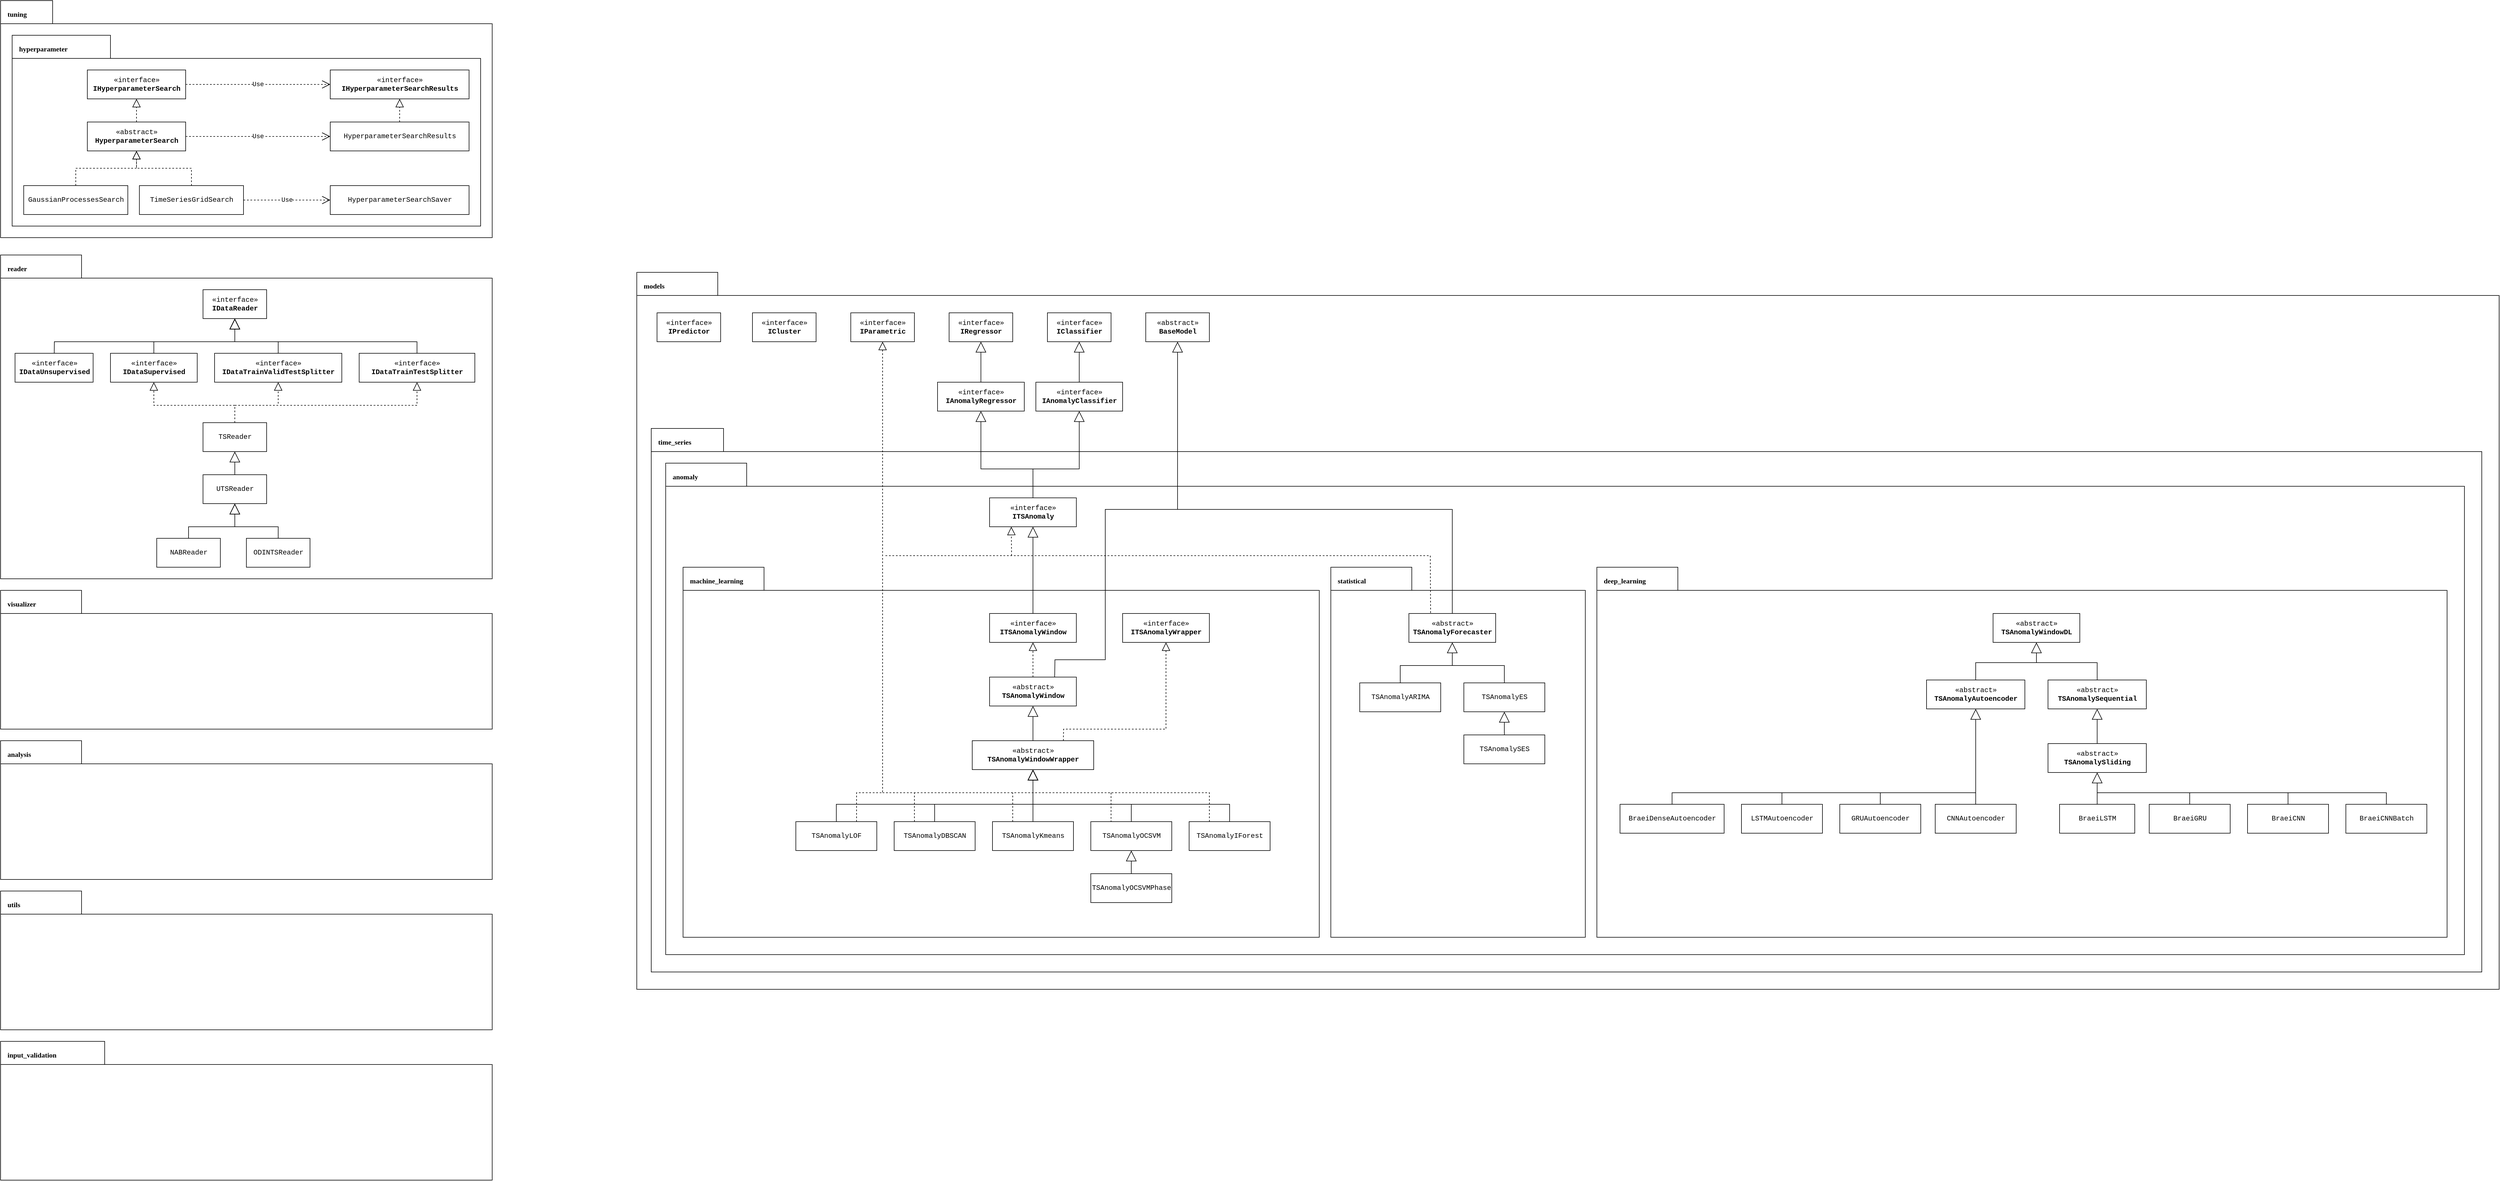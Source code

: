 <mxfile version="16.5.1" type="device"><diagram id="C5RBs43oDa-KdzZeNtuy" name="General"><mxGraphModel dx="3555" dy="2163" grid="1" gridSize="10" guides="1" tooltips="1" connect="1" arrows="1" fold="1" page="1" pageScale="1" pageWidth="4500" pageHeight="1100" math="0" shadow="0"><root><mxCell id="WIyWlLk6GJQsqaUBKTNV-0"/><mxCell id="WIyWlLk6GJQsqaUBKTNV-1" parent="WIyWlLk6GJQsqaUBKTNV-0"/><mxCell id="CeTVuAWXdFsgBqQH2Qt4-2" value="reader" style="shape=folder;fontStyle=1;spacingTop=10;tabWidth=140;tabHeight=40;tabPosition=left;html=1;flipH=0;flipV=0;shadow=0;align=left;verticalAlign=top;spacingLeft=10;fontFamily=Consolas;" vertex="1" parent="WIyWlLk6GJQsqaUBKTNV-1"><mxGeometry x="80" y="550" width="850" height="560" as="geometry"/></mxCell><mxCell id="CeTVuAWXdFsgBqQH2Qt4-3" value="tuning" style="shape=folder;fontStyle=1;spacingTop=10;tabWidth=90;tabHeight=40;tabPosition=left;html=1;flipH=0;flipV=0;shadow=0;align=left;verticalAlign=top;spacingLeft=10;fontFamily=Consolas;" vertex="1" parent="WIyWlLk6GJQsqaUBKTNV-1"><mxGeometry x="80" y="110" width="850" height="410" as="geometry"/></mxCell><mxCell id="CeTVuAWXdFsgBqQH2Qt4-4" value="hyperparameter" style="shape=folder;fontStyle=1;spacingTop=10;tabWidth=170;tabHeight=40;tabPosition=left;html=1;flipH=0;flipV=0;shadow=0;align=left;verticalAlign=top;spacingLeft=10;fontFamily=Consolas;" vertex="1" parent="WIyWlLk6GJQsqaUBKTNV-1"><mxGeometry x="100" y="170" width="810" height="330" as="geometry"/></mxCell><mxCell id="CeTVuAWXdFsgBqQH2Qt4-15" value="HyperparameterSearchResults" style="html=1;shadow=0;fontFamily=Courier New;" vertex="1" parent="WIyWlLk6GJQsqaUBKTNV-1"><mxGeometry x="650" y="320" width="240" height="50" as="geometry"/></mxCell><mxCell id="CeTVuAWXdFsgBqQH2Qt4-16" value="«interface»&lt;br&gt;&lt;b&gt;IHyperparameterSearch&lt;/b&gt;" style="html=1;shadow=0;fontFamily=Courier New;" vertex="1" parent="WIyWlLk6GJQsqaUBKTNV-1"><mxGeometry x="230" y="230" width="170" height="50" as="geometry"/></mxCell><mxCell id="CeTVuAWXdFsgBqQH2Qt4-17" value="«abstract»&lt;br&gt;&lt;b&gt;HyperparameterSearch&lt;/b&gt;" style="html=1;shadow=0;fontFamily=Courier New;" vertex="1" parent="WIyWlLk6GJQsqaUBKTNV-1"><mxGeometry x="230" y="320" width="170" height="50" as="geometry"/></mxCell><mxCell id="CeTVuAWXdFsgBqQH2Qt4-18" value="" style="endArrow=block;dashed=1;endFill=0;endSize=12;html=1;rounded=0;fontFamily=Courier New;entryX=0.5;entryY=1;entryDx=0;entryDy=0;exitX=0.5;exitY=0;exitDx=0;exitDy=0;" edge="1" parent="WIyWlLk6GJQsqaUBKTNV-1" source="CeTVuAWXdFsgBqQH2Qt4-17" target="CeTVuAWXdFsgBqQH2Qt4-16"><mxGeometry width="160" relative="1" as="geometry"><mxPoint x="385" y="340" as="sourcePoint"/><mxPoint x="545" y="340" as="targetPoint"/></mxGeometry></mxCell><mxCell id="CeTVuAWXdFsgBqQH2Qt4-19" value="«interface»&lt;br&gt;&lt;b&gt;IHyperparameterSearchResults&lt;/b&gt;" style="html=1;shadow=0;fontFamily=Courier New;" vertex="1" parent="WIyWlLk6GJQsqaUBKTNV-1"><mxGeometry x="650" y="230" width="240" height="50" as="geometry"/></mxCell><mxCell id="CeTVuAWXdFsgBqQH2Qt4-20" value="Use" style="endArrow=open;endSize=12;dashed=1;html=1;rounded=0;fontFamily=Courier New;exitX=1;exitY=0.5;exitDx=0;exitDy=0;entryX=0;entryY=0.5;entryDx=0;entryDy=0;" edge="1" parent="WIyWlLk6GJQsqaUBKTNV-1" source="CeTVuAWXdFsgBqQH2Qt4-17" target="CeTVuAWXdFsgBqQH2Qt4-15"><mxGeometry width="160" relative="1" as="geometry"><mxPoint x="555" y="310" as="sourcePoint"/><mxPoint x="715" y="310" as="targetPoint"/></mxGeometry></mxCell><mxCell id="CeTVuAWXdFsgBqQH2Qt4-21" value="Use" style="endArrow=open;endSize=12;dashed=1;html=1;rounded=0;fontFamily=Courier New;exitX=1;exitY=0.5;exitDx=0;exitDy=0;entryX=0;entryY=0.5;entryDx=0;entryDy=0;" edge="1" parent="WIyWlLk6GJQsqaUBKTNV-1" source="CeTVuAWXdFsgBqQH2Qt4-16" target="CeTVuAWXdFsgBqQH2Qt4-19"><mxGeometry width="160" relative="1" as="geometry"><mxPoint x="555" y="310" as="sourcePoint"/><mxPoint x="715" y="310" as="targetPoint"/></mxGeometry></mxCell><mxCell id="CeTVuAWXdFsgBqQH2Qt4-22" value="" style="endArrow=block;dashed=1;endFill=0;endSize=12;html=1;rounded=0;fontFamily=Courier New;entryX=0.5;entryY=1;entryDx=0;entryDy=0;exitX=0.5;exitY=0;exitDx=0;exitDy=0;" edge="1" parent="WIyWlLk6GJQsqaUBKTNV-1" source="CeTVuAWXdFsgBqQH2Qt4-15" target="CeTVuAWXdFsgBqQH2Qt4-19"><mxGeometry width="160" relative="1" as="geometry"><mxPoint x="550" y="300" as="sourcePoint"/><mxPoint x="710" y="300" as="targetPoint"/></mxGeometry></mxCell><mxCell id="CeTVuAWXdFsgBqQH2Qt4-23" value="TimeSeriesGridSearch" style="html=1;shadow=0;fontFamily=Courier New;" vertex="1" parent="WIyWlLk6GJQsqaUBKTNV-1"><mxGeometry x="320" y="430" width="180" height="50" as="geometry"/></mxCell><mxCell id="CeTVuAWXdFsgBqQH2Qt4-24" value="GaussianProcessesSearch" style="html=1;shadow=0;fontFamily=Courier New;" vertex="1" parent="WIyWlLk6GJQsqaUBKTNV-1"><mxGeometry x="120" y="430" width="180" height="50" as="geometry"/></mxCell><mxCell id="CeTVuAWXdFsgBqQH2Qt4-25" value="" style="endArrow=block;dashed=1;endFill=0;endSize=12;html=1;rounded=0;fontFamily=Courier New;entryX=0.5;entryY=1;entryDx=0;entryDy=0;exitX=0.5;exitY=0;exitDx=0;exitDy=0;" edge="1" parent="WIyWlLk6GJQsqaUBKTNV-1" source="CeTVuAWXdFsgBqQH2Qt4-24" target="CeTVuAWXdFsgBqQH2Qt4-17"><mxGeometry width="160" relative="1" as="geometry"><mxPoint x="420" y="290" as="sourcePoint"/><mxPoint x="580" y="290" as="targetPoint"/><Array as="points"><mxPoint x="210" y="400"/><mxPoint x="315" y="400"/></Array></mxGeometry></mxCell><mxCell id="CeTVuAWXdFsgBqQH2Qt4-27" value="" style="endArrow=block;dashed=1;endFill=0;endSize=12;html=1;rounded=0;fontFamily=Courier New;entryX=0.5;entryY=1;entryDx=0;entryDy=0;exitX=0.5;exitY=0;exitDx=0;exitDy=0;" edge="1" parent="WIyWlLk6GJQsqaUBKTNV-1" source="CeTVuAWXdFsgBqQH2Qt4-23" target="CeTVuAWXdFsgBqQH2Qt4-17"><mxGeometry width="160" relative="1" as="geometry"><mxPoint x="420" y="290" as="sourcePoint"/><mxPoint x="580" y="290" as="targetPoint"/><Array as="points"><mxPoint x="410" y="400"/><mxPoint x="315" y="400"/></Array></mxGeometry></mxCell><mxCell id="CeTVuAWXdFsgBqQH2Qt4-28" value="HyperparameterSearchSaver" style="html=1;shadow=0;fontFamily=Courier New;" vertex="1" parent="WIyWlLk6GJQsqaUBKTNV-1"><mxGeometry x="650" y="430" width="240" height="50" as="geometry"/></mxCell><mxCell id="CeTVuAWXdFsgBqQH2Qt4-29" value="Use" style="endArrow=open;endSize=12;dashed=1;html=1;rounded=0;fontFamily=Courier New;exitX=1;exitY=0.5;exitDx=0;exitDy=0;entryX=0;entryY=0.5;entryDx=0;entryDy=0;" edge="1" parent="WIyWlLk6GJQsqaUBKTNV-1" source="CeTVuAWXdFsgBqQH2Qt4-23" target="CeTVuAWXdFsgBqQH2Qt4-28"><mxGeometry width="160" relative="1" as="geometry"><mxPoint x="540" y="430" as="sourcePoint"/><mxPoint x="700" y="430" as="targetPoint"/></mxGeometry></mxCell><mxCell id="CeTVuAWXdFsgBqQH2Qt4-30" value="«interface»&lt;br&gt;&lt;b&gt;IDataReader&lt;/b&gt;" style="html=1;shadow=0;fontFamily=Courier New;" vertex="1" parent="WIyWlLk6GJQsqaUBKTNV-1"><mxGeometry x="430" y="610" width="110" height="50" as="geometry"/></mxCell><mxCell id="CeTVuAWXdFsgBqQH2Qt4-31" value="«interface»&lt;br&gt;&lt;b&gt;IDataTrainTestSplitter&lt;/b&gt;" style="html=1;shadow=0;fontFamily=Courier New;" vertex="1" parent="WIyWlLk6GJQsqaUBKTNV-1"><mxGeometry x="700" y="720" width="200" height="50" as="geometry"/></mxCell><mxCell id="CeTVuAWXdFsgBqQH2Qt4-32" value="«interface»&lt;br&gt;&lt;b&gt;IDataTrainValidTestSplitter&lt;/b&gt;" style="html=1;shadow=0;fontFamily=Courier New;" vertex="1" parent="WIyWlLk6GJQsqaUBKTNV-1"><mxGeometry x="450" y="720" width="220" height="50" as="geometry"/></mxCell><mxCell id="CeTVuAWXdFsgBqQH2Qt4-33" value="«interface»&lt;br&gt;&lt;b&gt;IDataUnsupervised&lt;/b&gt;" style="html=1;shadow=0;fontFamily=Courier New;" vertex="1" parent="WIyWlLk6GJQsqaUBKTNV-1"><mxGeometry x="105" y="720" width="135" height="50" as="geometry"/></mxCell><mxCell id="CeTVuAWXdFsgBqQH2Qt4-34" value="«interface»&lt;br&gt;&lt;b&gt;IDataSupervised&lt;/b&gt;" style="html=1;shadow=0;fontFamily=Courier New;" vertex="1" parent="WIyWlLk6GJQsqaUBKTNV-1"><mxGeometry x="270" y="720" width="150" height="50" as="geometry"/></mxCell><mxCell id="CeTVuAWXdFsgBqQH2Qt4-35" value="" style="endArrow=block;endSize=16;endFill=0;html=1;rounded=0;fontFamily=Courier New;entryX=0.5;entryY=1;entryDx=0;entryDy=0;exitX=0.5;exitY=0;exitDx=0;exitDy=0;" edge="1" parent="WIyWlLk6GJQsqaUBKTNV-1" source="CeTVuAWXdFsgBqQH2Qt4-32" target="CeTVuAWXdFsgBqQH2Qt4-30"><mxGeometry width="160" relative="1" as="geometry"><mxPoint x="420" y="680" as="sourcePoint"/><mxPoint x="580" y="680" as="targetPoint"/><Array as="points"><mxPoint x="560" y="700"/><mxPoint x="485" y="700"/></Array></mxGeometry></mxCell><mxCell id="CeTVuAWXdFsgBqQH2Qt4-37" value="" style="endArrow=block;endSize=16;endFill=0;html=1;rounded=0;fontFamily=Courier New;entryX=0.5;entryY=1;entryDx=0;entryDy=0;exitX=0.5;exitY=0;exitDx=0;exitDy=0;" edge="1" parent="WIyWlLk6GJQsqaUBKTNV-1" source="CeTVuAWXdFsgBqQH2Qt4-31" target="CeTVuAWXdFsgBqQH2Qt4-30"><mxGeometry width="160" relative="1" as="geometry"><mxPoint x="570" y="730" as="sourcePoint"/><mxPoint x="495" y="670" as="targetPoint"/><Array as="points"><mxPoint x="800" y="700"/><mxPoint x="485" y="700"/></Array></mxGeometry></mxCell><mxCell id="CeTVuAWXdFsgBqQH2Qt4-38" value="" style="endArrow=block;endSize=16;endFill=0;html=1;rounded=0;fontFamily=Courier New;entryX=0.5;entryY=1;entryDx=0;entryDy=0;" edge="1" parent="WIyWlLk6GJQsqaUBKTNV-1" source="CeTVuAWXdFsgBqQH2Qt4-33" target="CeTVuAWXdFsgBqQH2Qt4-30"><mxGeometry width="160" relative="1" as="geometry"><mxPoint x="810" y="730" as="sourcePoint"/><mxPoint x="495" y="670" as="targetPoint"/><Array as="points"><mxPoint x="173" y="700"/><mxPoint x="485" y="700"/></Array></mxGeometry></mxCell><mxCell id="CeTVuAWXdFsgBqQH2Qt4-39" value="" style="endArrow=block;endSize=16;endFill=0;html=1;rounded=0;fontFamily=Courier New;entryX=0.5;entryY=1;entryDx=0;entryDy=0;" edge="1" parent="WIyWlLk6GJQsqaUBKTNV-1" source="CeTVuAWXdFsgBqQH2Qt4-34" target="CeTVuAWXdFsgBqQH2Qt4-30"><mxGeometry width="160" relative="1" as="geometry"><mxPoint x="820" y="740" as="sourcePoint"/><mxPoint x="505" y="680" as="targetPoint"/><Array as="points"><mxPoint x="345" y="700"/><mxPoint x="485" y="700"/></Array></mxGeometry></mxCell><mxCell id="CeTVuAWXdFsgBqQH2Qt4-43" value="TSReader" style="html=1;shadow=0;fontFamily=Courier New;" vertex="1" parent="WIyWlLk6GJQsqaUBKTNV-1"><mxGeometry x="430" y="840" width="110" height="50" as="geometry"/></mxCell><mxCell id="CeTVuAWXdFsgBqQH2Qt4-44" value="UTSReader" style="html=1;shadow=0;fontFamily=Courier New;" vertex="1" parent="WIyWlLk6GJQsqaUBKTNV-1"><mxGeometry x="430" y="930" width="110" height="50" as="geometry"/></mxCell><mxCell id="CeTVuAWXdFsgBqQH2Qt4-45" value="NABReader" style="html=1;shadow=0;fontFamily=Courier New;" vertex="1" parent="WIyWlLk6GJQsqaUBKTNV-1"><mxGeometry x="350" y="1040" width="110" height="50" as="geometry"/></mxCell><mxCell id="CeTVuAWXdFsgBqQH2Qt4-46" value="ODINTSReader" style="html=1;shadow=0;fontFamily=Courier New;" vertex="1" parent="WIyWlLk6GJQsqaUBKTNV-1"><mxGeometry x="505" y="1040" width="110" height="50" as="geometry"/></mxCell><mxCell id="CeTVuAWXdFsgBqQH2Qt4-47" value="" style="endArrow=block;dashed=1;endFill=0;endSize=12;html=1;rounded=0;fontFamily=Courier New;exitX=0.5;exitY=0;exitDx=0;exitDy=0;" edge="1" parent="WIyWlLk6GJQsqaUBKTNV-1" source="CeTVuAWXdFsgBqQH2Qt4-43" target="CeTVuAWXdFsgBqQH2Qt4-32"><mxGeometry width="160" relative="1" as="geometry"><mxPoint x="450" y="900" as="sourcePoint"/><mxPoint x="610" y="900" as="targetPoint"/><Array as="points"><mxPoint x="485" y="810"/><mxPoint x="560" y="810"/></Array></mxGeometry></mxCell><mxCell id="CeTVuAWXdFsgBqQH2Qt4-48" value="" style="endArrow=block;dashed=1;endFill=0;endSize=12;html=1;rounded=0;fontFamily=Courier New;entryX=0.5;entryY=1;entryDx=0;entryDy=0;exitX=0.5;exitY=0;exitDx=0;exitDy=0;" edge="1" parent="WIyWlLk6GJQsqaUBKTNV-1" source="CeTVuAWXdFsgBqQH2Qt4-43" target="CeTVuAWXdFsgBqQH2Qt4-34"><mxGeometry width="160" relative="1" as="geometry"><mxPoint x="450" y="900" as="sourcePoint"/><mxPoint x="610" y="900" as="targetPoint"/><Array as="points"><mxPoint x="485" y="810"/><mxPoint x="345" y="810"/></Array></mxGeometry></mxCell><mxCell id="CeTVuAWXdFsgBqQH2Qt4-49" value="" style="endArrow=block;dashed=1;endFill=0;endSize=12;html=1;rounded=0;fontFamily=Courier New;entryX=0.5;entryY=1;entryDx=0;entryDy=0;exitX=0.5;exitY=0;exitDx=0;exitDy=0;" edge="1" parent="WIyWlLk6GJQsqaUBKTNV-1" source="CeTVuAWXdFsgBqQH2Qt4-43" target="CeTVuAWXdFsgBqQH2Qt4-31"><mxGeometry width="160" relative="1" as="geometry"><mxPoint x="450" y="900" as="sourcePoint"/><mxPoint x="610" y="900" as="targetPoint"/><Array as="points"><mxPoint x="485" y="810"/><mxPoint x="800" y="810"/></Array></mxGeometry></mxCell><mxCell id="CeTVuAWXdFsgBqQH2Qt4-50" value="" style="endArrow=block;endSize=16;endFill=0;html=1;rounded=0;fontFamily=Courier New;entryX=0.5;entryY=1;entryDx=0;entryDy=0;exitX=0.5;exitY=0;exitDx=0;exitDy=0;" edge="1" parent="WIyWlLk6GJQsqaUBKTNV-1" source="CeTVuAWXdFsgBqQH2Qt4-44" target="CeTVuAWXdFsgBqQH2Qt4-43"><mxGeometry width="160" relative="1" as="geometry"><mxPoint x="490" y="940" as="sourcePoint"/><mxPoint x="650" y="940" as="targetPoint"/></mxGeometry></mxCell><mxCell id="CeTVuAWXdFsgBqQH2Qt4-51" value="" style="endArrow=block;endSize=16;endFill=0;html=1;rounded=0;fontFamily=Courier New;entryX=0.5;entryY=1;entryDx=0;entryDy=0;exitX=0.5;exitY=0;exitDx=0;exitDy=0;" edge="1" parent="WIyWlLk6GJQsqaUBKTNV-1" source="CeTVuAWXdFsgBqQH2Qt4-45" target="CeTVuAWXdFsgBqQH2Qt4-44"><mxGeometry width="160" relative="1" as="geometry"><mxPoint x="495.0" y="940" as="sourcePoint"/><mxPoint x="495.0" y="900" as="targetPoint"/><Array as="points"><mxPoint x="405" y="1020"/><mxPoint x="485" y="1020"/></Array></mxGeometry></mxCell><mxCell id="CeTVuAWXdFsgBqQH2Qt4-52" value="" style="endArrow=block;endSize=16;endFill=0;html=1;rounded=0;fontFamily=Courier New;entryX=0.5;entryY=1;entryDx=0;entryDy=0;exitX=0.5;exitY=0;exitDx=0;exitDy=0;" edge="1" parent="WIyWlLk6GJQsqaUBKTNV-1" source="CeTVuAWXdFsgBqQH2Qt4-46" target="CeTVuAWXdFsgBqQH2Qt4-44"><mxGeometry width="160" relative="1" as="geometry"><mxPoint x="415" y="1050" as="sourcePoint"/><mxPoint x="495.0" y="990" as="targetPoint"/><Array as="points"><mxPoint x="560" y="1020"/><mxPoint x="485" y="1020"/></Array></mxGeometry></mxCell><mxCell id="CeTVuAWXdFsgBqQH2Qt4-53" value="visualizer" style="shape=folder;fontStyle=1;spacingTop=10;tabWidth=140;tabHeight=40;tabPosition=left;html=1;flipH=0;flipV=0;shadow=0;align=left;verticalAlign=top;spacingLeft=10;fontFamily=Consolas;" vertex="1" parent="WIyWlLk6GJQsqaUBKTNV-1"><mxGeometry x="80" y="1130" width="850" height="240" as="geometry"/></mxCell><mxCell id="CeTVuAWXdFsgBqQH2Qt4-54" value="analysis" style="shape=folder;fontStyle=1;spacingTop=10;tabWidth=140;tabHeight=40;tabPosition=left;html=1;flipH=0;flipV=0;shadow=0;align=left;verticalAlign=top;spacingLeft=10;fontFamily=Consolas;" vertex="1" parent="WIyWlLk6GJQsqaUBKTNV-1"><mxGeometry x="80" y="1390" width="850" height="240" as="geometry"/></mxCell><mxCell id="CeTVuAWXdFsgBqQH2Qt4-55" value="utils" style="shape=folder;fontStyle=1;spacingTop=10;tabWidth=140;tabHeight=40;tabPosition=left;html=1;flipH=0;flipV=0;shadow=0;align=left;verticalAlign=top;spacingLeft=10;fontFamily=Consolas;" vertex="1" parent="WIyWlLk6GJQsqaUBKTNV-1"><mxGeometry x="80" y="1650" width="850" height="240" as="geometry"/></mxCell><mxCell id="CeTVuAWXdFsgBqQH2Qt4-56" value="input_validation" style="shape=folder;fontStyle=1;spacingTop=10;tabWidth=180;tabHeight=40;tabPosition=left;html=1;flipH=0;flipV=0;shadow=0;align=left;verticalAlign=top;spacingLeft=10;fontFamily=Consolas;" vertex="1" parent="WIyWlLk6GJQsqaUBKTNV-1"><mxGeometry x="80" y="1910" width="850" height="240" as="geometry"/></mxCell><mxCell id="CeTVuAWXdFsgBqQH2Qt4-57" value="models" style="shape=folder;fontStyle=1;spacingTop=10;tabWidth=140;tabHeight=40;tabPosition=left;html=1;flipH=0;flipV=0;shadow=0;align=left;verticalAlign=top;spacingLeft=10;fontFamily=Consolas;" vertex="1" parent="WIyWlLk6GJQsqaUBKTNV-1"><mxGeometry x="1180" y="580" width="3220" height="1240" as="geometry"/></mxCell><mxCell id="CeTVuAWXdFsgBqQH2Qt4-58" value="«interface»&lt;br&gt;&lt;b&gt;IPredictor&lt;/b&gt;" style="html=1;shadow=0;fontFamily=Courier New;" vertex="1" parent="WIyWlLk6GJQsqaUBKTNV-1"><mxGeometry x="1215" y="650" width="110" height="50" as="geometry"/></mxCell><mxCell id="CeTVuAWXdFsgBqQH2Qt4-59" value="«interface»&lt;br&gt;&lt;b&gt;ICluster&lt;/b&gt;" style="html=1;shadow=0;fontFamily=Courier New;" vertex="1" parent="WIyWlLk6GJQsqaUBKTNV-1"><mxGeometry x="1380" y="650" width="110" height="50" as="geometry"/></mxCell><mxCell id="CeTVuAWXdFsgBqQH2Qt4-60" value="«interface»&lt;br&gt;&lt;b&gt;IRegressor&lt;/b&gt;" style="html=1;shadow=0;fontFamily=Courier New;" vertex="1" parent="WIyWlLk6GJQsqaUBKTNV-1"><mxGeometry x="1720" y="650" width="110" height="50" as="geometry"/></mxCell><mxCell id="CeTVuAWXdFsgBqQH2Qt4-61" value="«interface»&lt;br&gt;&lt;b&gt;IClassifier&lt;/b&gt;" style="html=1;shadow=0;fontFamily=Courier New;" vertex="1" parent="WIyWlLk6GJQsqaUBKTNV-1"><mxGeometry x="1890" y="650" width="110" height="50" as="geometry"/></mxCell><mxCell id="CeTVuAWXdFsgBqQH2Qt4-62" value="«abstract»&lt;br&gt;&lt;b&gt;BaseModel&lt;/b&gt;" style="html=1;shadow=0;fontFamily=Courier New;" vertex="1" parent="WIyWlLk6GJQsqaUBKTNV-1"><mxGeometry x="2060" y="650" width="110" height="50" as="geometry"/></mxCell><mxCell id="CeTVuAWXdFsgBqQH2Qt4-63" value="«interface»&lt;br&gt;&lt;b&gt;IParametric&lt;/b&gt;" style="html=1;shadow=0;fontFamily=Courier New;" vertex="1" parent="WIyWlLk6GJQsqaUBKTNV-1"><mxGeometry x="1550" y="650" width="110" height="50" as="geometry"/></mxCell><mxCell id="CeTVuAWXdFsgBqQH2Qt4-64" value="«interface»&lt;br&gt;&lt;b&gt;IAnomalyRegressor&lt;/b&gt;" style="html=1;shadow=0;fontFamily=Courier New;" vertex="1" parent="WIyWlLk6GJQsqaUBKTNV-1"><mxGeometry x="1700" y="770" width="150" height="50" as="geometry"/></mxCell><mxCell id="CeTVuAWXdFsgBqQH2Qt4-65" value="«interface»&lt;br&gt;&lt;b&gt;IAnomalyClassifier&lt;/b&gt;" style="html=1;shadow=0;fontFamily=Courier New;" vertex="1" parent="WIyWlLk6GJQsqaUBKTNV-1"><mxGeometry x="1870" y="770" width="150" height="50" as="geometry"/></mxCell><mxCell id="CeTVuAWXdFsgBqQH2Qt4-66" value="" style="endArrow=block;endSize=16;endFill=0;html=1;rounded=0;fontFamily=Courier New;entryX=0.5;entryY=1;entryDx=0;entryDy=0;exitX=0.5;exitY=0;exitDx=0;exitDy=0;" edge="1" parent="WIyWlLk6GJQsqaUBKTNV-1" source="CeTVuAWXdFsgBqQH2Qt4-65" target="CeTVuAWXdFsgBqQH2Qt4-61"><mxGeometry width="160" relative="1" as="geometry"><mxPoint x="1870" y="850" as="sourcePoint"/><mxPoint x="2030" y="850" as="targetPoint"/></mxGeometry></mxCell><mxCell id="CeTVuAWXdFsgBqQH2Qt4-67" value="" style="endArrow=block;endSize=16;endFill=0;html=1;rounded=0;fontFamily=Courier New;entryX=0.5;entryY=1;entryDx=0;entryDy=0;exitX=0.5;exitY=0;exitDx=0;exitDy=0;" edge="1" parent="WIyWlLk6GJQsqaUBKTNV-1" source="CeTVuAWXdFsgBqQH2Qt4-64" target="CeTVuAWXdFsgBqQH2Qt4-60"><mxGeometry width="160" relative="1" as="geometry"><mxPoint x="1880" y="860" as="sourcePoint"/><mxPoint x="2040" y="860" as="targetPoint"/></mxGeometry></mxCell><mxCell id="CeTVuAWXdFsgBqQH2Qt4-68" value="time_series" style="shape=folder;fontStyle=1;spacingTop=10;tabWidth=125;tabHeight=40;tabPosition=left;html=1;flipH=0;flipV=0;shadow=0;align=left;verticalAlign=top;spacingLeft=10;fontFamily=Consolas;" vertex="1" parent="WIyWlLk6GJQsqaUBKTNV-1"><mxGeometry x="1205" y="850" width="3165" height="940" as="geometry"/></mxCell><mxCell id="CeTVuAWXdFsgBqQH2Qt4-69" value="anomaly" style="shape=folder;fontStyle=1;spacingTop=10;tabWidth=140;tabHeight=40;tabPosition=left;html=1;flipH=0;flipV=0;shadow=0;align=left;verticalAlign=top;spacingLeft=10;fontFamily=Consolas;" vertex="1" parent="WIyWlLk6GJQsqaUBKTNV-1"><mxGeometry x="1230" y="910" width="3110" height="850" as="geometry"/></mxCell><mxCell id="CeTVuAWXdFsgBqQH2Qt4-104" value="machine_learning" style="shape=folder;fontStyle=1;spacingTop=10;tabWidth=140;tabHeight=40;tabPosition=left;html=1;flipH=0;flipV=0;shadow=0;align=left;verticalAlign=top;spacingLeft=10;fontFamily=Consolas;" vertex="1" parent="WIyWlLk6GJQsqaUBKTNV-1"><mxGeometry x="1260" y="1090" width="1100" height="640" as="geometry"/></mxCell><mxCell id="CeTVuAWXdFsgBqQH2Qt4-70" value="«interface»&lt;br&gt;&lt;b&gt;ITSAnomaly&lt;/b&gt;" style="html=1;shadow=0;fontFamily=Courier New;" vertex="1" parent="WIyWlLk6GJQsqaUBKTNV-1"><mxGeometry x="1790" y="970" width="150" height="50" as="geometry"/></mxCell><mxCell id="CeTVuAWXdFsgBqQH2Qt4-73" value="«interface»&lt;br&gt;&lt;b&gt;ITSAnomalyWindow&lt;/b&gt;" style="html=1;shadow=0;fontFamily=Courier New;" vertex="1" parent="WIyWlLk6GJQsqaUBKTNV-1"><mxGeometry x="1790" y="1170" width="150" height="50" as="geometry"/></mxCell><mxCell id="CeTVuAWXdFsgBqQH2Qt4-74" value="" style="endArrow=block;endSize=16;endFill=0;html=1;rounded=0;fontFamily=Courier New;entryX=0.5;entryY=1;entryDx=0;entryDy=0;exitX=0.5;exitY=0;exitDx=0;exitDy=0;" edge="1" parent="WIyWlLk6GJQsqaUBKTNV-1" source="CeTVuAWXdFsgBqQH2Qt4-73" target="CeTVuAWXdFsgBqQH2Qt4-70"><mxGeometry width="160" relative="1" as="geometry"><mxPoint x="1955" y="800" as="sourcePoint"/><mxPoint x="1955" y="730" as="targetPoint"/></mxGeometry></mxCell><mxCell id="CeTVuAWXdFsgBqQH2Qt4-76" value="" style="endArrow=block;dashed=1;endFill=0;endSize=12;html=1;rounded=0;fontFamily=Courier New;entryX=0.5;entryY=1;entryDx=0;entryDy=0;exitX=0.5;exitY=0;exitDx=0;exitDy=0;" edge="1" parent="WIyWlLk6GJQsqaUBKTNV-1" target="CeTVuAWXdFsgBqQH2Qt4-73"><mxGeometry width="160" relative="1" as="geometry"><mxPoint x="1865" y="1280" as="sourcePoint"/><mxPoint x="1850" y="1350" as="targetPoint"/></mxGeometry></mxCell><mxCell id="CeTVuAWXdFsgBqQH2Qt4-77" value="«abstract»&lt;br&gt;&lt;b&gt;TSAnomalyWindow&lt;/b&gt;" style="html=1;shadow=0;fontFamily=Courier New;" vertex="1" parent="WIyWlLk6GJQsqaUBKTNV-1"><mxGeometry x="1790" y="1280" width="150" height="50" as="geometry"/></mxCell><mxCell id="CeTVuAWXdFsgBqQH2Qt4-79" value="«abstract»&lt;br&gt;&lt;b&gt;TSAnomalyWindowWrapper&lt;/b&gt;" style="html=1;shadow=0;fontFamily=Courier New;" vertex="1" parent="WIyWlLk6GJQsqaUBKTNV-1"><mxGeometry x="1760" y="1390" width="210" height="50" as="geometry"/></mxCell><mxCell id="CeTVuAWXdFsgBqQH2Qt4-80" value="" style="endArrow=block;endSize=16;endFill=0;html=1;rounded=0;fontFamily=Courier New;entryX=0.5;entryY=1;entryDx=0;entryDy=0;exitX=0.5;exitY=0;exitDx=0;exitDy=0;" edge="1" parent="WIyWlLk6GJQsqaUBKTNV-1" source="CeTVuAWXdFsgBqQH2Qt4-79" target="CeTVuAWXdFsgBqQH2Qt4-77"><mxGeometry width="160" relative="1" as="geometry"><mxPoint x="1875" y="1180" as="sourcePoint"/><mxPoint x="1875" y="1110" as="targetPoint"/></mxGeometry></mxCell><mxCell id="CeTVuAWXdFsgBqQH2Qt4-82" value="«interface»&lt;br&gt;&lt;b&gt;ITSAnomalyWrapper&lt;/b&gt;" style="html=1;shadow=0;fontFamily=Courier New;" vertex="1" parent="WIyWlLk6GJQsqaUBKTNV-1"><mxGeometry x="2020" y="1170" width="150" height="50" as="geometry"/></mxCell><mxCell id="CeTVuAWXdFsgBqQH2Qt4-84" value="" style="endArrow=block;dashed=1;endFill=0;endSize=12;html=1;rounded=0;fontFamily=Courier New;entryX=0.5;entryY=1;entryDx=0;entryDy=0;exitX=0.75;exitY=0;exitDx=0;exitDy=0;" edge="1" parent="WIyWlLk6GJQsqaUBKTNV-1" source="CeTVuAWXdFsgBqQH2Qt4-79" target="CeTVuAWXdFsgBqQH2Qt4-82"><mxGeometry width="160" relative="1" as="geometry"><mxPoint x="1875" y="1290" as="sourcePoint"/><mxPoint x="1875" y="1230" as="targetPoint"/><Array as="points"><mxPoint x="1918" y="1370"/><mxPoint x="2095" y="1370"/></Array></mxGeometry></mxCell><mxCell id="CeTVuAWXdFsgBqQH2Qt4-87" value="TSAnomalyKmeans" style="html=1;shadow=0;fontFamily=Courier New;" vertex="1" parent="WIyWlLk6GJQsqaUBKTNV-1"><mxGeometry x="1795" y="1530" width="140" height="50" as="geometry"/></mxCell><mxCell id="CeTVuAWXdFsgBqQH2Qt4-88" value="TSAnomalyOCSVM" style="html=1;shadow=0;fontFamily=Courier New;" vertex="1" parent="WIyWlLk6GJQsqaUBKTNV-1"><mxGeometry x="1965" y="1530" width="140" height="50" as="geometry"/></mxCell><mxCell id="CeTVuAWXdFsgBqQH2Qt4-89" value="TSAnomalyIForest" style="html=1;shadow=0;fontFamily=Courier New;" vertex="1" parent="WIyWlLk6GJQsqaUBKTNV-1"><mxGeometry x="2135" y="1530" width="140" height="50" as="geometry"/></mxCell><mxCell id="CeTVuAWXdFsgBqQH2Qt4-90" value="TSAnomalyLOF" style="html=1;shadow=0;fontFamily=Courier New;" vertex="1" parent="WIyWlLk6GJQsqaUBKTNV-1"><mxGeometry x="1455" y="1530" width="140" height="50" as="geometry"/></mxCell><mxCell id="CeTVuAWXdFsgBqQH2Qt4-91" value="TSAnomalyDBSCAN" style="html=1;shadow=0;fontFamily=Courier New;" vertex="1" parent="WIyWlLk6GJQsqaUBKTNV-1"><mxGeometry x="1625" y="1530" width="140" height="50" as="geometry"/></mxCell><mxCell id="CeTVuAWXdFsgBqQH2Qt4-93" value="" style="endArrow=block;endSize=16;endFill=0;html=1;rounded=0;fontFamily=Courier New;entryX=0.5;entryY=1;entryDx=0;entryDy=0;exitX=0.5;exitY=0;exitDx=0;exitDy=0;" edge="1" parent="WIyWlLk6GJQsqaUBKTNV-1" source="CeTVuAWXdFsgBqQH2Qt4-90" target="CeTVuAWXdFsgBqQH2Qt4-79"><mxGeometry width="160" relative="1" as="geometry"><mxPoint x="1875" y="1400" as="sourcePoint"/><mxPoint x="1875" y="1340" as="targetPoint"/><Array as="points"><mxPoint x="1525" y="1500"/><mxPoint x="1865" y="1500"/></Array></mxGeometry></mxCell><mxCell id="CeTVuAWXdFsgBqQH2Qt4-94" value="" style="endArrow=block;endSize=16;endFill=0;html=1;rounded=0;fontFamily=Courier New;entryX=0.5;entryY=1;entryDx=0;entryDy=0;exitX=0.5;exitY=0;exitDx=0;exitDy=0;" edge="1" parent="WIyWlLk6GJQsqaUBKTNV-1" source="CeTVuAWXdFsgBqQH2Qt4-91" target="CeTVuAWXdFsgBqQH2Qt4-79"><mxGeometry width="160" relative="1" as="geometry"><mxPoint x="1885" y="1410" as="sourcePoint"/><mxPoint x="1885" y="1350" as="targetPoint"/><Array as="points"><mxPoint x="1695" y="1500"/><mxPoint x="1865" y="1500"/></Array></mxGeometry></mxCell><mxCell id="CeTVuAWXdFsgBqQH2Qt4-95" value="" style="endArrow=block;endSize=16;endFill=0;html=1;rounded=0;fontFamily=Courier New;entryX=0.5;entryY=1;entryDx=0;entryDy=0;exitX=0.5;exitY=0;exitDx=0;exitDy=0;" edge="1" parent="WIyWlLk6GJQsqaUBKTNV-1" source="CeTVuAWXdFsgBqQH2Qt4-87" target="CeTVuAWXdFsgBqQH2Qt4-79"><mxGeometry width="160" relative="1" as="geometry"><mxPoint x="1895" y="1420" as="sourcePoint"/><mxPoint x="1895" y="1360" as="targetPoint"/></mxGeometry></mxCell><mxCell id="CeTVuAWXdFsgBqQH2Qt4-96" value="" style="endArrow=block;endSize=16;endFill=0;html=1;rounded=0;fontFamily=Courier New;exitX=0.5;exitY=0;exitDx=0;exitDy=0;entryX=0.5;entryY=1;entryDx=0;entryDy=0;" edge="1" parent="WIyWlLk6GJQsqaUBKTNV-1" source="CeTVuAWXdFsgBqQH2Qt4-88" target="CeTVuAWXdFsgBqQH2Qt4-79"><mxGeometry width="160" relative="1" as="geometry"><mxPoint x="1905" y="1430" as="sourcePoint"/><mxPoint x="1870" y="1440" as="targetPoint"/><Array as="points"><mxPoint x="2035" y="1500"/><mxPoint x="1865" y="1500"/></Array></mxGeometry></mxCell><mxCell id="CeTVuAWXdFsgBqQH2Qt4-101" value="" style="endArrow=block;endSize=16;endFill=0;html=1;rounded=0;fontFamily=Courier New;exitX=0.5;exitY=0;exitDx=0;exitDy=0;entryX=0.5;entryY=1;entryDx=0;entryDy=0;" edge="1" parent="WIyWlLk6GJQsqaUBKTNV-1" source="CeTVuAWXdFsgBqQH2Qt4-89" target="CeTVuAWXdFsgBqQH2Qt4-79"><mxGeometry width="160" relative="1" as="geometry"><mxPoint x="2045" y="1520" as="sourcePoint"/><mxPoint x="1880" y="1450" as="targetPoint"/><Array as="points"><mxPoint x="2205" y="1500"/><mxPoint x="1865" y="1500"/></Array></mxGeometry></mxCell><mxCell id="CeTVuAWXdFsgBqQH2Qt4-102" value="TSAnomalyOCSVMPhase" style="html=1;shadow=0;fontFamily=Courier New;" vertex="1" parent="WIyWlLk6GJQsqaUBKTNV-1"><mxGeometry x="1965" y="1620" width="140" height="50" as="geometry"/></mxCell><mxCell id="CeTVuAWXdFsgBqQH2Qt4-103" value="" style="endArrow=block;endSize=16;endFill=0;html=1;rounded=0;fontFamily=Courier New;entryX=0.5;entryY=1;entryDx=0;entryDy=0;exitX=0.5;exitY=0;exitDx=0;exitDy=0;" edge="1" parent="WIyWlLk6GJQsqaUBKTNV-1" source="CeTVuAWXdFsgBqQH2Qt4-102" target="CeTVuAWXdFsgBqQH2Qt4-88"><mxGeometry width="160" relative="1" as="geometry"><mxPoint x="1875" y="1540" as="sourcePoint"/><mxPoint x="1875" y="1470" as="targetPoint"/></mxGeometry></mxCell><mxCell id="CeTVuAWXdFsgBqQH2Qt4-71" value="" style="endArrow=block;endSize=16;endFill=0;html=1;rounded=0;fontFamily=Courier New;entryX=0.5;entryY=1;entryDx=0;entryDy=0;exitX=0.5;exitY=0;exitDx=0;exitDy=0;" edge="1" parent="WIyWlLk6GJQsqaUBKTNV-1" source="CeTVuAWXdFsgBqQH2Qt4-70" target="CeTVuAWXdFsgBqQH2Qt4-64"><mxGeometry width="160" relative="1" as="geometry"><mxPoint x="1785" y="780" as="sourcePoint"/><mxPoint x="1785" y="710" as="targetPoint"/><Array as="points"><mxPoint x="1865" y="920"/><mxPoint x="1775" y="920"/></Array></mxGeometry></mxCell><mxCell id="CeTVuAWXdFsgBqQH2Qt4-72" value="" style="endArrow=block;endSize=16;endFill=0;html=1;rounded=0;fontFamily=Courier New;entryX=0.5;entryY=1;entryDx=0;entryDy=0;exitX=0.5;exitY=0;exitDx=0;exitDy=0;" edge="1" parent="WIyWlLk6GJQsqaUBKTNV-1" source="CeTVuAWXdFsgBqQH2Qt4-70" target="CeTVuAWXdFsgBqQH2Qt4-65"><mxGeometry width="160" relative="1" as="geometry"><mxPoint x="1795" y="790" as="sourcePoint"/><mxPoint x="1795" y="720" as="targetPoint"/><Array as="points"><mxPoint x="1865" y="920"/><mxPoint x="1945" y="920"/></Array></mxGeometry></mxCell><mxCell id="CeTVuAWXdFsgBqQH2Qt4-106" value="" style="endArrow=block;dashed=1;endFill=0;endSize=12;html=1;rounded=0;fontFamily=Courier New;entryX=0.5;entryY=1;entryDx=0;entryDy=0;exitX=0.75;exitY=0;exitDx=0;exitDy=0;" edge="1" parent="WIyWlLk6GJQsqaUBKTNV-1" source="CeTVuAWXdFsgBqQH2Qt4-90" target="CeTVuAWXdFsgBqQH2Qt4-63"><mxGeometry width="160" relative="1" as="geometry"><mxPoint x="1725.496" y="1090" as="sourcePoint"/><mxPoint x="1610" y="700" as="targetPoint"/><Array as="points"><mxPoint x="1560" y="1480"/><mxPoint x="1605" y="1480"/></Array></mxGeometry></mxCell><mxCell id="CeTVuAWXdFsgBqQH2Qt4-109" value="" style="endArrow=none;dashed=1;endFill=0;endSize=12;html=1;rounded=0;fontFamily=Courier New;entryX=0.25;entryY=0;entryDx=0;entryDy=0;" edge="1" parent="WIyWlLk6GJQsqaUBKTNV-1" target="CeTVuAWXdFsgBqQH2Qt4-89"><mxGeometry width="160" relative="1" as="geometry"><mxPoint x="1605" y="1480" as="sourcePoint"/><mxPoint x="1765" y="1470" as="targetPoint"/><Array as="points"><mxPoint x="2170" y="1480"/></Array></mxGeometry></mxCell><mxCell id="CeTVuAWXdFsgBqQH2Qt4-110" value="" style="endArrow=none;dashed=1;endFill=0;endSize=12;html=1;rounded=0;fontFamily=Courier New;exitX=0.25;exitY=0;exitDx=0;exitDy=0;" edge="1" parent="WIyWlLk6GJQsqaUBKTNV-1" source="CeTVuAWXdFsgBqQH2Qt4-91"><mxGeometry width="160" relative="1" as="geometry"><mxPoint x="1615" y="1480" as="sourcePoint"/><mxPoint x="1660" y="1480" as="targetPoint"/><Array as="points"/></mxGeometry></mxCell><mxCell id="CeTVuAWXdFsgBqQH2Qt4-111" value="" style="endArrow=none;dashed=1;endFill=0;endSize=12;html=1;rounded=0;fontFamily=Courier New;exitX=0.25;exitY=0;exitDx=0;exitDy=0;" edge="1" parent="WIyWlLk6GJQsqaUBKTNV-1" source="CeTVuAWXdFsgBqQH2Qt4-87"><mxGeometry width="160" relative="1" as="geometry"><mxPoint x="1809.73" y="1530" as="sourcePoint"/><mxPoint x="1830" y="1480" as="targetPoint"/><Array as="points"/></mxGeometry></mxCell><mxCell id="CeTVuAWXdFsgBqQH2Qt4-112" value="" style="endArrow=none;dashed=1;endFill=0;endSize=12;html=1;rounded=0;fontFamily=Courier New;entryX=0.25;entryY=0;entryDx=0;entryDy=0;" edge="1" parent="WIyWlLk6GJQsqaUBKTNV-1" target="CeTVuAWXdFsgBqQH2Qt4-88"><mxGeometry width="160" relative="1" as="geometry"><mxPoint x="2000" y="1480" as="sourcePoint"/><mxPoint x="1680" y="1490" as="targetPoint"/><Array as="points"/></mxGeometry></mxCell><mxCell id="CeTVuAWXdFsgBqQH2Qt4-114" value="" style="endArrow=block;endSize=16;endFill=0;html=1;rounded=0;fontFamily=Courier New;exitX=0.75;exitY=0;exitDx=0;exitDy=0;" edge="1" parent="WIyWlLk6GJQsqaUBKTNV-1" source="CeTVuAWXdFsgBqQH2Qt4-77" target="CeTVuAWXdFsgBqQH2Qt4-62"><mxGeometry width="160" relative="1" as="geometry"><mxPoint x="1875" y="1180" as="sourcePoint"/><mxPoint x="1875" y="1070" as="targetPoint"/><Array as="points"><mxPoint x="1903" y="1250"/><mxPoint x="1990" y="1250"/><mxPoint x="1990" y="990"/><mxPoint x="2115" y="990"/></Array></mxGeometry></mxCell><mxCell id="CeTVuAWXdFsgBqQH2Qt4-115" value="statistical" style="shape=folder;fontStyle=1;spacingTop=10;tabWidth=140;tabHeight=40;tabPosition=left;html=1;flipH=0;flipV=0;shadow=0;align=left;verticalAlign=top;spacingLeft=10;fontFamily=Consolas;" vertex="1" parent="WIyWlLk6GJQsqaUBKTNV-1"><mxGeometry x="2380" y="1090" width="440" height="640" as="geometry"/></mxCell><mxCell id="CeTVuAWXdFsgBqQH2Qt4-116" value="«abstract»&lt;br&gt;&lt;b&gt;TSAnomalyForecaster&lt;br&gt;&lt;/b&gt;" style="html=1;shadow=0;fontFamily=Courier New;" vertex="1" parent="WIyWlLk6GJQsqaUBKTNV-1"><mxGeometry x="2515" y="1170" width="150" height="50" as="geometry"/></mxCell><mxCell id="CeTVuAWXdFsgBqQH2Qt4-117" value="" style="endArrow=none;endFill=0;endSize=12;html=1;rounded=0;fontFamily=Courier New;entryX=0.5;entryY=0;entryDx=0;entryDy=0;" edge="1" parent="WIyWlLk6GJQsqaUBKTNV-1" target="CeTVuAWXdFsgBqQH2Qt4-116"><mxGeometry width="160" relative="1" as="geometry"><mxPoint x="2110" y="990" as="sourcePoint"/><mxPoint x="2470" y="1060" as="targetPoint"/><Array as="points"><mxPoint x="2590" y="990"/></Array></mxGeometry></mxCell><mxCell id="CeTVuAWXdFsgBqQH2Qt4-118" value="" style="endArrow=none;dashed=1;endFill=0;endSize=12;html=1;rounded=0;fontFamily=Courier New;entryX=0.25;entryY=0;entryDx=0;entryDy=0;" edge="1" parent="WIyWlLk6GJQsqaUBKTNV-1" target="CeTVuAWXdFsgBqQH2Qt4-116"><mxGeometry width="160" relative="1" as="geometry"><mxPoint x="1610" y="1070" as="sourcePoint"/><mxPoint x="2180" y="1540" as="targetPoint"/><Array as="points"><mxPoint x="2552" y="1070"/></Array></mxGeometry></mxCell><mxCell id="CeTVuAWXdFsgBqQH2Qt4-119" value="" style="endArrow=block;dashed=1;endFill=0;endSize=12;html=1;rounded=0;fontFamily=Courier New;entryX=0.25;entryY=1;entryDx=0;entryDy=0;" edge="1" parent="WIyWlLk6GJQsqaUBKTNV-1" target="CeTVuAWXdFsgBqQH2Qt4-70"><mxGeometry width="160" relative="1" as="geometry"><mxPoint x="1828" y="1070" as="sourcePoint"/><mxPoint x="1920" y="1040" as="targetPoint"/></mxGeometry></mxCell><mxCell id="CeTVuAWXdFsgBqQH2Qt4-120" value="TSAnomalyARIMA" style="html=1;shadow=0;fontFamily=Courier New;" vertex="1" parent="WIyWlLk6GJQsqaUBKTNV-1"><mxGeometry x="2430" y="1290" width="140" height="50" as="geometry"/></mxCell><mxCell id="CeTVuAWXdFsgBqQH2Qt4-121" value="TSAnomalyES" style="html=1;shadow=0;fontFamily=Courier New;" vertex="1" parent="WIyWlLk6GJQsqaUBKTNV-1"><mxGeometry x="2610" y="1290" width="140" height="50" as="geometry"/></mxCell><mxCell id="CeTVuAWXdFsgBqQH2Qt4-122" value="TSAnomalySES" style="html=1;shadow=0;fontFamily=Courier New;" vertex="1" parent="WIyWlLk6GJQsqaUBKTNV-1"><mxGeometry x="2610" y="1380" width="140" height="50" as="geometry"/></mxCell><mxCell id="CeTVuAWXdFsgBqQH2Qt4-123" value="" style="endArrow=block;endSize=16;endFill=0;html=1;rounded=0;fontFamily=Courier New;entryX=0.5;entryY=1;entryDx=0;entryDy=0;exitX=0.5;exitY=0;exitDx=0;exitDy=0;" edge="1" parent="WIyWlLk6GJQsqaUBKTNV-1" source="CeTVuAWXdFsgBqQH2Qt4-120" target="CeTVuAWXdFsgBqQH2Qt4-116"><mxGeometry width="160" relative="1" as="geometry"><mxPoint x="2485" y="1280" as="sourcePoint"/><mxPoint x="2645" y="1280" as="targetPoint"/><Array as="points"><mxPoint x="2500" y="1260"/><mxPoint x="2590" y="1260"/></Array></mxGeometry></mxCell><mxCell id="CeTVuAWXdFsgBqQH2Qt4-124" value="" style="endArrow=block;endSize=16;endFill=0;html=1;rounded=0;fontFamily=Courier New;entryX=0.5;entryY=1;entryDx=0;entryDy=0;exitX=0.5;exitY=0;exitDx=0;exitDy=0;" edge="1" parent="WIyWlLk6GJQsqaUBKTNV-1" source="CeTVuAWXdFsgBqQH2Qt4-122" target="CeTVuAWXdFsgBqQH2Qt4-121"><mxGeometry width="160" relative="1" as="geometry"><mxPoint x="2510.0" y="1300" as="sourcePoint"/><mxPoint x="2600.0" y="1230" as="targetPoint"/><Array as="points"/></mxGeometry></mxCell><mxCell id="CeTVuAWXdFsgBqQH2Qt4-125" value="" style="endArrow=none;endSize=16;endFill=0;html=1;rounded=0;fontFamily=Courier New;exitX=0.5;exitY=0;exitDx=0;exitDy=0;" edge="1" parent="WIyWlLk6GJQsqaUBKTNV-1" source="CeTVuAWXdFsgBqQH2Qt4-121"><mxGeometry width="160" relative="1" as="geometry"><mxPoint x="2690.0" y="1390" as="sourcePoint"/><mxPoint x="2585" y="1260" as="targetPoint"/><Array as="points"><mxPoint x="2680" y="1260"/></Array></mxGeometry></mxCell><mxCell id="CeTVuAWXdFsgBqQH2Qt4-126" value="deep_learning" style="shape=folder;fontStyle=1;spacingTop=10;tabWidth=140;tabHeight=40;tabPosition=left;html=1;flipH=0;flipV=0;shadow=0;align=left;verticalAlign=top;spacingLeft=10;fontFamily=Consolas;" vertex="1" parent="WIyWlLk6GJQsqaUBKTNV-1"><mxGeometry x="2840" y="1090" width="1470" height="640" as="geometry"/></mxCell><mxCell id="CeTVuAWXdFsgBqQH2Qt4-127" value="«abstract»&lt;br&gt;&lt;b&gt;TSAnomalyWindowDL&lt;br&gt;&lt;/b&gt;" style="html=1;shadow=0;fontFamily=Courier New;" vertex="1" parent="WIyWlLk6GJQsqaUBKTNV-1"><mxGeometry x="3525" y="1170" width="150" height="50" as="geometry"/></mxCell><mxCell id="CeTVuAWXdFsgBqQH2Qt4-128" value="«abstract»&lt;br&gt;&lt;b&gt;TSAnomalyAutoencoder&lt;br&gt;&lt;/b&gt;" style="html=1;shadow=0;fontFamily=Courier New;" vertex="1" parent="WIyWlLk6GJQsqaUBKTNV-1"><mxGeometry x="3410" y="1285" width="170" height="50" as="geometry"/></mxCell><mxCell id="CeTVuAWXdFsgBqQH2Qt4-130" value="«abstract»&lt;br&gt;&lt;b&gt;TSAnomalySequential&lt;br&gt;&lt;/b&gt;" style="html=1;shadow=0;fontFamily=Courier New;" vertex="1" parent="WIyWlLk6GJQsqaUBKTNV-1"><mxGeometry x="3620" y="1285" width="170" height="50" as="geometry"/></mxCell><mxCell id="CeTVuAWXdFsgBqQH2Qt4-131" value="«abstract»&lt;br&gt;&lt;b&gt;TSAnomalySliding&lt;br&gt;&lt;/b&gt;" style="html=1;shadow=0;fontFamily=Courier New;" vertex="1" parent="WIyWlLk6GJQsqaUBKTNV-1"><mxGeometry x="3620" y="1395" width="170" height="50" as="geometry"/></mxCell><mxCell id="CeTVuAWXdFsgBqQH2Qt4-132" value="" style="endArrow=block;endSize=16;endFill=0;html=1;rounded=0;fontFamily=Courier New;entryX=0.5;entryY=1;entryDx=0;entryDy=0;exitX=0.5;exitY=0;exitDx=0;exitDy=0;" edge="1" parent="WIyWlLk6GJQsqaUBKTNV-1" source="CeTVuAWXdFsgBqQH2Qt4-130" target="CeTVuAWXdFsgBqQH2Qt4-127"><mxGeometry width="160" relative="1" as="geometry"><mxPoint x="3125" y="1385" as="sourcePoint"/><mxPoint x="3125" y="1345" as="targetPoint"/><Array as="points"><mxPoint x="3705" y="1255"/><mxPoint x="3600" y="1255"/></Array></mxGeometry></mxCell><mxCell id="CeTVuAWXdFsgBqQH2Qt4-133" value="" style="endArrow=block;endSize=16;endFill=0;html=1;rounded=0;fontFamily=Courier New;entryX=0.5;entryY=1;entryDx=0;entryDy=0;exitX=0.5;exitY=0;exitDx=0;exitDy=0;" edge="1" parent="WIyWlLk6GJQsqaUBKTNV-1" source="CeTVuAWXdFsgBqQH2Qt4-131" target="CeTVuAWXdFsgBqQH2Qt4-130"><mxGeometry width="160" relative="1" as="geometry"><mxPoint x="3135" y="1395" as="sourcePoint"/><mxPoint x="3135" y="1355" as="targetPoint"/><Array as="points"/></mxGeometry></mxCell><mxCell id="CeTVuAWXdFsgBqQH2Qt4-134" value="" style="endArrow=none;endSize=16;endFill=0;html=1;rounded=0;fontFamily=Courier New;exitX=0.5;exitY=0;exitDx=0;exitDy=0;" edge="1" parent="WIyWlLk6GJQsqaUBKTNV-1" source="CeTVuAWXdFsgBqQH2Qt4-128"><mxGeometry width="160" relative="1" as="geometry"><mxPoint x="3125" y="1295" as="sourcePoint"/><mxPoint x="3605" y="1255" as="targetPoint"/><Array as="points"><mxPoint x="3495" y="1255"/></Array></mxGeometry></mxCell><mxCell id="CeTVuAWXdFsgBqQH2Qt4-136" value="BraeiLSTM" style="html=1;shadow=0;fontFamily=Courier New;" vertex="1" parent="WIyWlLk6GJQsqaUBKTNV-1"><mxGeometry x="3640" y="1500" width="130" height="50" as="geometry"/></mxCell><mxCell id="CeTVuAWXdFsgBqQH2Qt4-137" value="BraeiGRU" style="html=1;shadow=0;fontFamily=Courier New;" vertex="1" parent="WIyWlLk6GJQsqaUBKTNV-1"><mxGeometry x="3795" y="1500" width="140" height="50" as="geometry"/></mxCell><mxCell id="CeTVuAWXdFsgBqQH2Qt4-139" value="BraeiCNNBatch" style="html=1;shadow=0;fontFamily=Courier New;" vertex="1" parent="WIyWlLk6GJQsqaUBKTNV-1"><mxGeometry x="4135" y="1500" width="140" height="50" as="geometry"/></mxCell><mxCell id="CeTVuAWXdFsgBqQH2Qt4-140" value="BraeiCNN" style="html=1;shadow=0;fontFamily=Courier New;" vertex="1" parent="WIyWlLk6GJQsqaUBKTNV-1"><mxGeometry x="3965" y="1500" width="140" height="50" as="geometry"/></mxCell><mxCell id="CeTVuAWXdFsgBqQH2Qt4-141" value="GRUAutoencoder" style="html=1;shadow=0;fontFamily=Courier New;" vertex="1" parent="WIyWlLk6GJQsqaUBKTNV-1"><mxGeometry x="3260" y="1500" width="140" height="50" as="geometry"/></mxCell><mxCell id="CeTVuAWXdFsgBqQH2Qt4-142" value="BraeiDenseAutoencoder" style="html=1;shadow=0;fontFamily=Courier New;" vertex="1" parent="WIyWlLk6GJQsqaUBKTNV-1"><mxGeometry x="2880" y="1500" width="180" height="50" as="geometry"/></mxCell><mxCell id="CeTVuAWXdFsgBqQH2Qt4-143" value="LSTMAutoencoder" style="html=1;shadow=0;fontFamily=Courier New;" vertex="1" parent="WIyWlLk6GJQsqaUBKTNV-1"><mxGeometry x="3090" y="1500" width="140" height="50" as="geometry"/></mxCell><mxCell id="CeTVuAWXdFsgBqQH2Qt4-144" value="CNNAutoencoder" style="html=1;shadow=0;fontFamily=Courier New;" vertex="1" parent="WIyWlLk6GJQsqaUBKTNV-1"><mxGeometry x="3425" y="1500" width="140" height="50" as="geometry"/></mxCell><mxCell id="CeTVuAWXdFsgBqQH2Qt4-145" value="" style="endArrow=block;endSize=16;endFill=0;html=1;rounded=0;fontFamily=Courier New;entryX=0.5;entryY=1;entryDx=0;entryDy=0;exitX=0.5;exitY=0;exitDx=0;exitDy=0;" edge="1" parent="WIyWlLk6GJQsqaUBKTNV-1" source="CeTVuAWXdFsgBqQH2Qt4-139" target="CeTVuAWXdFsgBqQH2Qt4-131"><mxGeometry width="160" relative="1" as="geometry"><mxPoint x="3705" y="1480" as="sourcePoint"/><mxPoint x="3715" y="1345" as="targetPoint"/><Array as="points"><mxPoint x="4205" y="1480"/><mxPoint x="3705" y="1480"/></Array></mxGeometry></mxCell><mxCell id="CeTVuAWXdFsgBqQH2Qt4-146" value="" style="endArrow=block;endSize=16;endFill=0;html=1;rounded=0;fontFamily=Courier New;entryX=0.5;entryY=1;entryDx=0;entryDy=0;exitX=0.5;exitY=0;exitDx=0;exitDy=0;" edge="1" parent="WIyWlLk6GJQsqaUBKTNV-1" source="CeTVuAWXdFsgBqQH2Qt4-142" target="CeTVuAWXdFsgBqQH2Qt4-128"><mxGeometry width="160" relative="1" as="geometry"><mxPoint x="3725" y="1415" as="sourcePoint"/><mxPoint x="3725" y="1355" as="targetPoint"/><Array as="points"><mxPoint x="2970" y="1480"/><mxPoint x="3495" y="1480"/></Array></mxGeometry></mxCell><mxCell id="CeTVuAWXdFsgBqQH2Qt4-148" value="" style="endArrow=none;endSize=16;endFill=0;html=1;rounded=0;fontFamily=Courier New;exitX=0.5;exitY=0;exitDx=0;exitDy=0;" edge="1" parent="WIyWlLk6GJQsqaUBKTNV-1" source="CeTVuAWXdFsgBqQH2Qt4-137"><mxGeometry width="160" relative="1" as="geometry"><mxPoint x="3725" y="1520" as="sourcePoint"/><mxPoint x="3865" y="1480" as="targetPoint"/><Array as="points"/></mxGeometry></mxCell><mxCell id="CeTVuAWXdFsgBqQH2Qt4-149" value="" style="endArrow=none;endSize=16;endFill=0;html=1;rounded=0;fontFamily=Courier New;exitX=0.5;exitY=0;exitDx=0;exitDy=0;" edge="1" parent="WIyWlLk6GJQsqaUBKTNV-1" source="CeTVuAWXdFsgBqQH2Qt4-140"><mxGeometry width="160" relative="1" as="geometry"><mxPoint x="3735" y="1530" as="sourcePoint"/><mxPoint x="4035" y="1480" as="targetPoint"/><Array as="points"/></mxGeometry></mxCell><mxCell id="CeTVuAWXdFsgBqQH2Qt4-150" value="" style="endArrow=none;endSize=16;endFill=0;html=1;rounded=0;fontFamily=Courier New;exitX=0.5;exitY=0;exitDx=0;exitDy=0;" edge="1" parent="WIyWlLk6GJQsqaUBKTNV-1" source="CeTVuAWXdFsgBqQH2Qt4-144"><mxGeometry width="160" relative="1" as="geometry"><mxPoint x="3745" y="1540" as="sourcePoint"/><mxPoint x="3495" y="1480" as="targetPoint"/><Array as="points"/></mxGeometry></mxCell><mxCell id="CeTVuAWXdFsgBqQH2Qt4-151" value="" style="endArrow=none;endSize=16;endFill=0;html=1;rounded=0;fontFamily=Courier New;entryX=0.5;entryY=0;entryDx=0;entryDy=0;" edge="1" parent="WIyWlLk6GJQsqaUBKTNV-1" target="CeTVuAWXdFsgBqQH2Qt4-141"><mxGeometry width="160" relative="1" as="geometry"><mxPoint x="3330" y="1480" as="sourcePoint"/><mxPoint x="3755" y="1495" as="targetPoint"/><Array as="points"/></mxGeometry></mxCell><mxCell id="CeTVuAWXdFsgBqQH2Qt4-152" value="" style="endArrow=none;endSize=16;endFill=0;html=1;rounded=0;fontFamily=Courier New;entryX=0.5;entryY=0;entryDx=0;entryDy=0;" edge="1" parent="WIyWlLk6GJQsqaUBKTNV-1" target="CeTVuAWXdFsgBqQH2Qt4-143"><mxGeometry width="160" relative="1" as="geometry"><mxPoint x="3160" y="1480" as="sourcePoint"/><mxPoint x="3765" y="1505" as="targetPoint"/><Array as="points"/></mxGeometry></mxCell><mxCell id="CeTVuAWXdFsgBqQH2Qt4-153" value="" style="endArrow=none;endSize=16;endFill=0;html=1;rounded=0;fontFamily=Courier New;exitX=0.5;exitY=0;exitDx=0;exitDy=0;" edge="1" parent="WIyWlLk6GJQsqaUBKTNV-1" source="CeTVuAWXdFsgBqQH2Qt4-136"><mxGeometry width="160" relative="1" as="geometry"><mxPoint x="3735" y="1530" as="sourcePoint"/><mxPoint x="3705" y="1480" as="targetPoint"/><Array as="points"/></mxGeometry></mxCell></root></mxGraphModel></diagram></mxfile>